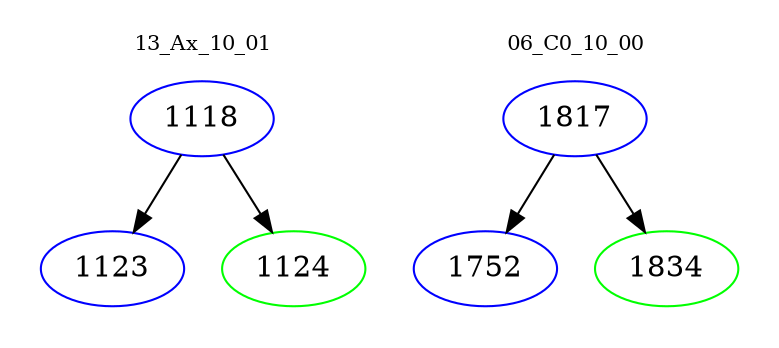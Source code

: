 digraph{
subgraph cluster_0 {
color = white
label = "13_Ax_10_01";
fontsize=10;
T0_1118 [label="1118", color="blue"]
T0_1118 -> T0_1123 [color="black"]
T0_1123 [label="1123", color="blue"]
T0_1118 -> T0_1124 [color="black"]
T0_1124 [label="1124", color="green"]
}
subgraph cluster_1 {
color = white
label = "06_C0_10_00";
fontsize=10;
T1_1817 [label="1817", color="blue"]
T1_1817 -> T1_1752 [color="black"]
T1_1752 [label="1752", color="blue"]
T1_1817 -> T1_1834 [color="black"]
T1_1834 [label="1834", color="green"]
}
}

